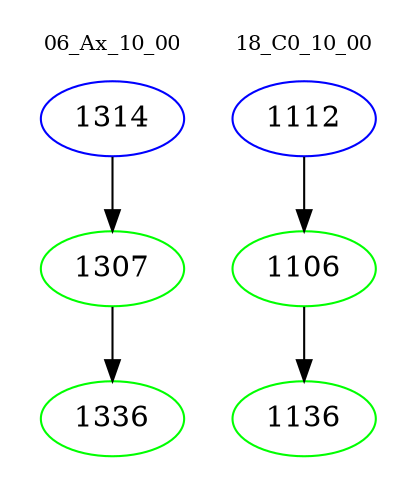 digraph{
subgraph cluster_0 {
color = white
label = "06_Ax_10_00";
fontsize=10;
T0_1314 [label="1314", color="blue"]
T0_1314 -> T0_1307 [color="black"]
T0_1307 [label="1307", color="green"]
T0_1307 -> T0_1336 [color="black"]
T0_1336 [label="1336", color="green"]
}
subgraph cluster_1 {
color = white
label = "18_C0_10_00";
fontsize=10;
T1_1112 [label="1112", color="blue"]
T1_1112 -> T1_1106 [color="black"]
T1_1106 [label="1106", color="green"]
T1_1106 -> T1_1136 [color="black"]
T1_1136 [label="1136", color="green"]
}
}
